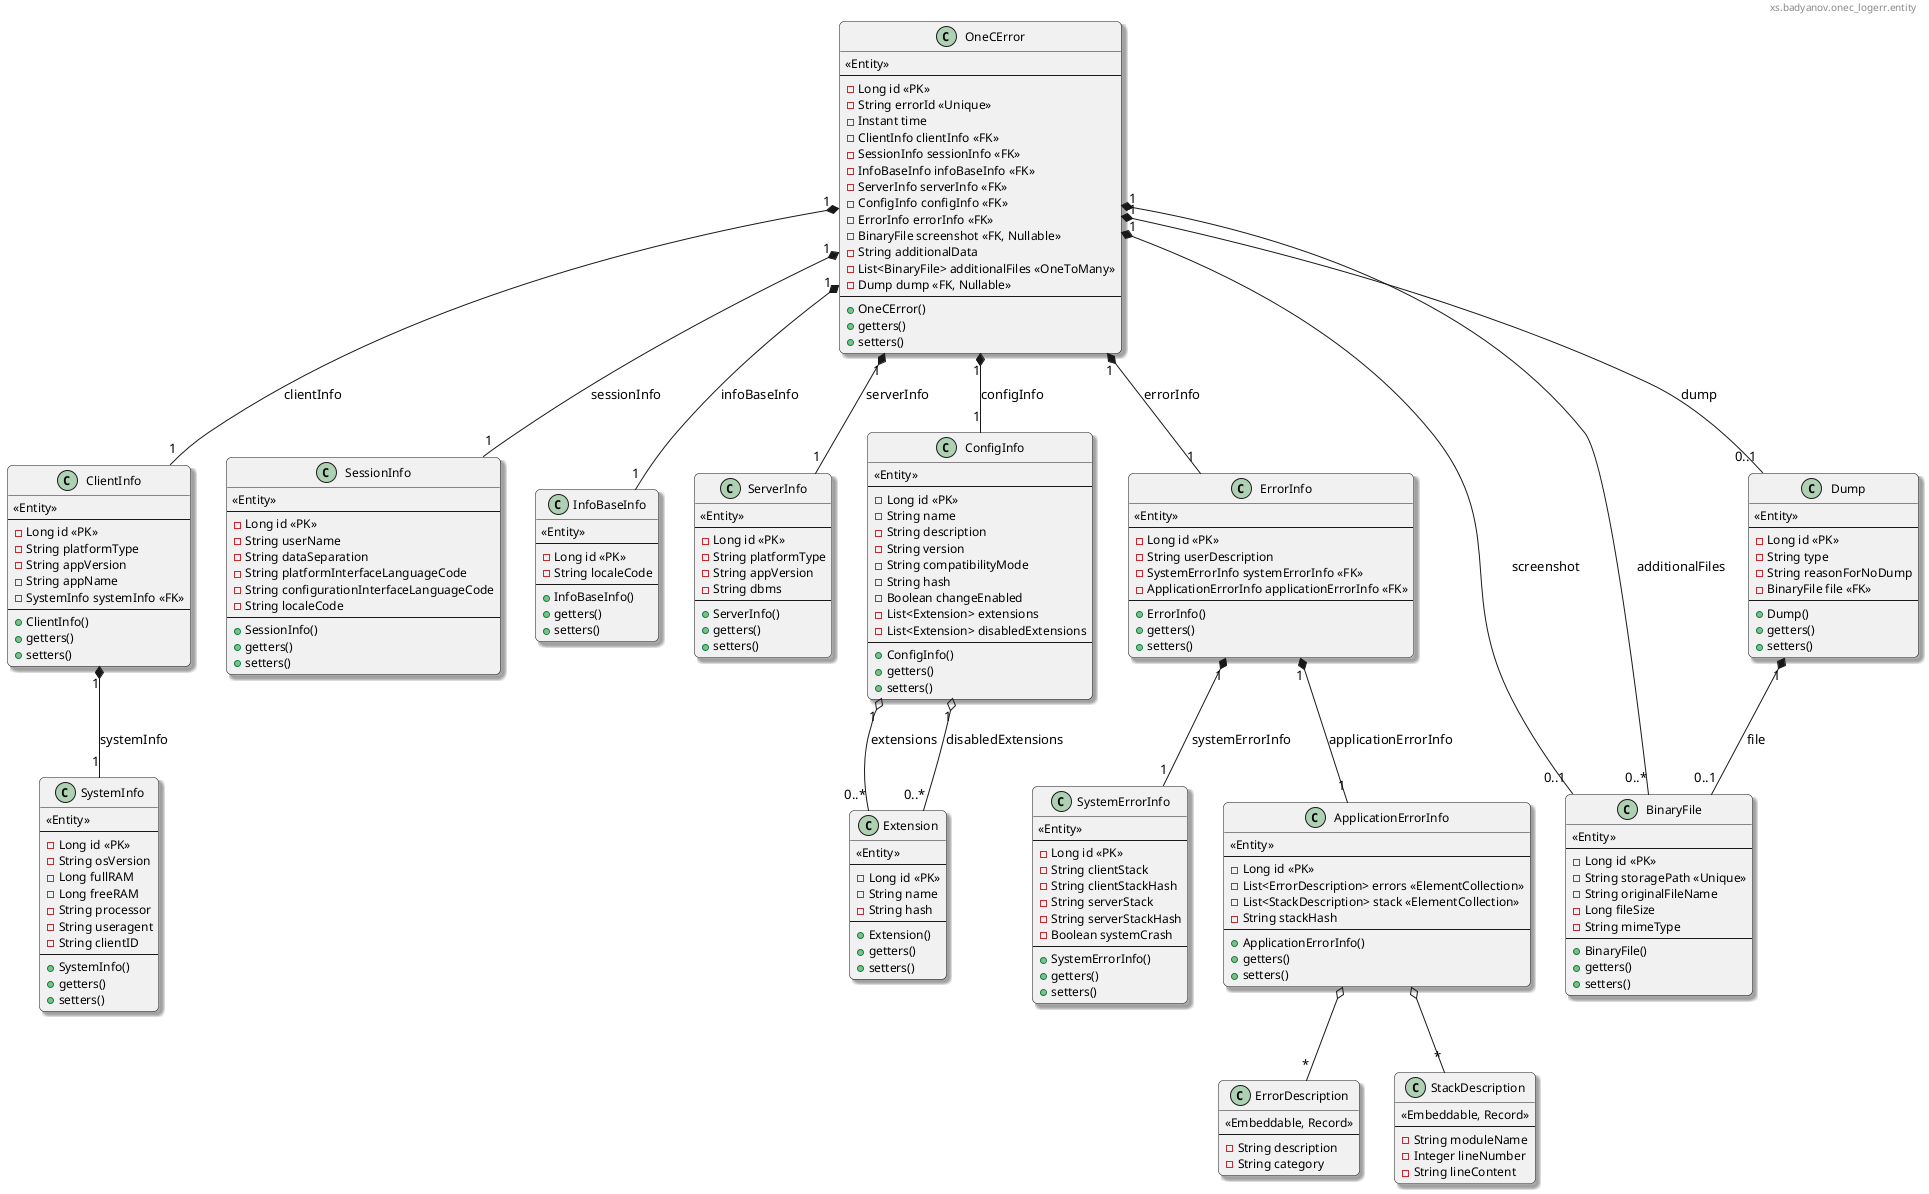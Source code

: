 @startuml OneC_LogErr Entity Classes

header xs.badyanov.onec_logerr.entity

'=== Entity ===

class OneCError {
    <<Entity>>
    --
    -Long id <<PK>>
    -String errorId <<Unique>>
    -Instant time /' Время в формате Unix time '/
    -ClientInfo clientInfo <<FK>>
    -SessionInfo sessionInfo <<FK>>
    -InfoBaseInfo infoBaseInfo <<FK>>
    -ServerInfo serverInfo <<FK>>
    -ConfigInfo configInfo <<FK>>
    -ErrorInfo errorInfo <<FK>>
    -BinaryFile screenshot <<FK, Nullable>>
    -String additionalData /' дополнительные данные в формате JSON '/
    -List<BinaryFile> additionalFiles <<OneToMany>>
    -Dump dump <<FK, Nullable>>
    --
    +OneCError()
    +getters()
    +setters()
}

class ClientInfo {
    <<Entity>>
    --
    -Long id <<PK>>
    -String platformType /' Свойство 'СистемнаяИнформация.ТипПлатформы' в английском варианте написания '/
    -String appVersion /' Свойство 'СистемнаяИнформация.ВерсияПриложения' '/
    -String appName /' Метод ИмяПриложения(). Также может быть BackgroundJob или HTTPServiceConnection '/
    -SystemInfo systemInfo <<FK>>
    --
    +ClientInfo()
    +getters()
    +setters()
}

class SystemInfo {
    <<Entity>>
    --
    -Long id <<PK>>
    -String osVersion /' Свойство 'СистемнаяИнформация.ВерсияОС' '/
    -Long fullRAM /' Всего оперативной памяти '/
    -Long freeRAM /' Свободно оперативной памяти '/
    -String processor /' Свойство 'СистемнаяИнформация.Процессор' '/
    -String useragent /' user-agent текущего веб-браузера (свойство 'СистемнаяИнформация.ИнформацияПрограммыПросмотра') '/
    -String clientID /' Свойство 'СистемнаяИнформация.ИдентификаторКлиента' '/
    --
    +SystemInfo()
    +getters()
    +setters()
}

class SessionInfo {
    <<Entity>>
    --
    -Long id <<PK>>
    -String userName
    -String dataSeparation /' Значения разделителей текущего сеанса '/
    -String platformInterfaceLanguageCode /' Строка с кодом языка интерфейса '/
    -String configurationInterfaceLanguageCode /' Строка с кодом языка конфигурации для текущего пользователя '/
    -String localeCode /' Строка с кодом локализации сеанса (метод ТекущийКодЛокализации()) '/
    --
    +SessionInfo()
    +getters()
    +setters()
}

class InfoBaseInfo {
    <<Entity>>
    --
    -Long id <<PK>>
    -String localeCode /' Строка с кодом локализации информационной базы (метод КодЛокализацииИнформационнойБазы()) '/
    --
    +InfoBaseInfo()
    +getters()
    +setters()
}

class ServerInfo {
    <<Entity>>
    --
    -Long id <<PK>>
    -String platformType /' Свойство 'СистемнаяИнформация.ТипПлатформы' в английском варианте написания '/
    -String appVersion /' Версия кластера серверов (в виде строки) (свойство 'СистемнаяИнформация.ВерсияПриложения') '/
    -String dbms /' Тип СУБД '/
    --
    +ServerInfo()
    +getters()
    +setters()
}

class ConfigInfo {
    <<Entity>>
    --
    -Long id <<PK>>
    -String name
    -String description
    -String version
    -String compatibilityMode /' Режим совместимости конфигурации (свойство РежимСовместимости) '/
    -String hash /' Хеш конфигурации (в формате MD5) '/
    -Boolean changeEnabled /' Возможность изменения конфигурации '/
    -List<Extension> extensions
    -List<Extension> disabledExtensions
    --
    +ConfigInfo()
    +getters()
    +setters()
}

class ErrorInfo {
    <<Entity>>
    --
    -Long id <<PK>>
    -String userDescription /' Описание, написанное пользователем. Отсутствует, если отчет об ошибке сформирован на сервере. '/
    -SystemErrorInfo systemErrorInfo <<FK>> /' Информация об ошибке, относящаяся к платформе «1С:Предприятие» '/
    -ApplicationErrorInfo applicationErrorInfo <<FK>> /' Информация об ошибке, относящаяся к прикладному решению '/
    --
    +ErrorInfo()
    +getters()
    +setters()
}

class SystemErrorInfo {
    <<Entity>>
    --
    -Long id <<PK>>
    -String clientStack /' Текст стека клиентского приложения. Отсутствует, если отчет об ошибке сформирован на сервере '/
    -String clientStackHash /' Хеш текста стека клиентского приложения в формате MD5 '/
    -String serverStack /' Текст стека кластера серверов '/
    -String serverStackHash /' Хеш текста стека кластера серверов в формате MD5 '/
    -Boolean systemCrash /' Признак того, что отчет об ошибке формируется в результате аварийного завершения работы клиентского приложения '/
    --
    +SystemErrorInfo()
    +getters()
    +setters()
}

class ApplicationErrorInfo {
    <<Entity>>
    --
    -Long id <<PK>>
    -List<ErrorDescription> errors <<ElementCollection>>
    -List<StackDescription> stack <<ElementCollection>>
    -String stackHash
    --
    +ApplicationErrorInfo()
    +getters()
    +setters()
}

class BinaryFile {
    <<Entity>>
    --
    -Long id <<PK>>
    -String storagePath <<Unique>> /' Путь к файлу в хранилище '/
    -String originalFileName /' имя файла '/
    -Long fileSize
    -String mimeType
    --
    +BinaryFile()
    +getters()
    +setters()
}

class Dump {
    <<Entity>>
    --
    -Long id <<PK>>
    -String type /' тип дампа (аналогичен значению атрибута type элемента dump файла logcfg.xml) '/
    -String reasonForNoDump /' причина, по которой дамп не сформирован: genericFailure, userRefused, insufficientResources '/
    -BinaryFile file <<FK>>
    --
    +Dump()
    +getters()
    +setters()
}

class Extension {
    <<Entity>>
    --
    -Long id <<PK>>
    -String name
    -String hash
    --
    +Extension()
    +getters()
    +setters()
}

class ErrorDescription {
    <<Embeddable, Record>>
    --
    -String description
    -String category
}

class StackDescription {
    <<Embeddable, Record>>
    --
    -String moduleName /' Имя модуля '/
    -Integer lineNumber /' Номер строки '/
    -String lineContent /' Содержимое строки кода '/
}

'=== Relationships ===

OneCError "1" *-- "1" ClientInfo : "clientInfo"
OneCError "1" *-- "1" SessionInfo : "sessionInfo"
OneCError "1" *-- "1" InfoBaseInfo : "infoBaseInfo"
OneCError "1" *-- "1" ServerInfo : "serverInfo"
OneCError "1" *-- "1" ConfigInfo : "configInfo"
OneCError "1" *-- "1" ErrorInfo : "errorInfo"
OneCError "1" *-- "0..1" BinaryFile : "screenshot"
OneCError "1" *-- "0..*" BinaryFile : "additionalFiles"
OneCError "1" *-- "0..1" Dump : "dump"

ErrorInfo "1" *-- "1" SystemErrorInfo : "systemErrorInfo"
ErrorInfo "1" *-- "1" ApplicationErrorInfo : "applicationErrorInfo"

ClientInfo "1" *-- "1" SystemInfo : "systemInfo"

ApplicationErrorInfo o-- "*" ErrorDescription
ApplicationErrorInfo o-- "*" StackDescription

Dump "1" *-- "0..1" BinaryFile : "file"

ConfigInfo "1" o-- "0..*" Extension : "extensions"
ConfigInfo "1" o-- "0..*" Extension : "disabledExtensions"

'=== STYLING ===

' General
skinparam handwritten false
skinparam shadowing true
skinparam defaultFontName "Segoe UI"
skinparam defaultFontSize 12
skinparam roundcorner 10

' Colors
!define ENTITY_BG #E8F5E9
!define ENTITY_BORDER #4CAF50
!define EMBEDDABLE_BG #E0F7FA
!define EMBEDDABLE_BORDER #00BCD4
!define PK_BG #FFEBEE
!define FK_BG #FFFDE7

' Arrow color
skinparam ArrowColor ENTITY_BORDER

' Stereotypes
skinparam class<<Entity>> {
    BackgroundColor ENTITY_BG
    BorderColor ENTITY_BORDER
}
skinparam class<<Embeddable>> {
    BackgroundColor EMBEDDABLE_BG
    BorderColor EMBEDDABLE_BORDER
}

skinparam classAttributeStereotype<<PK>>BackgroundColor PK_BG
skinparam classAttributeStereotype<<FK>>BackgroundColor FK_BG
skinparam classAttributeStereotype<<Nullable>>FontColor #757575
skinparam classAttributeStereotype<<Nullable>>FontStyle italic

@enduml
